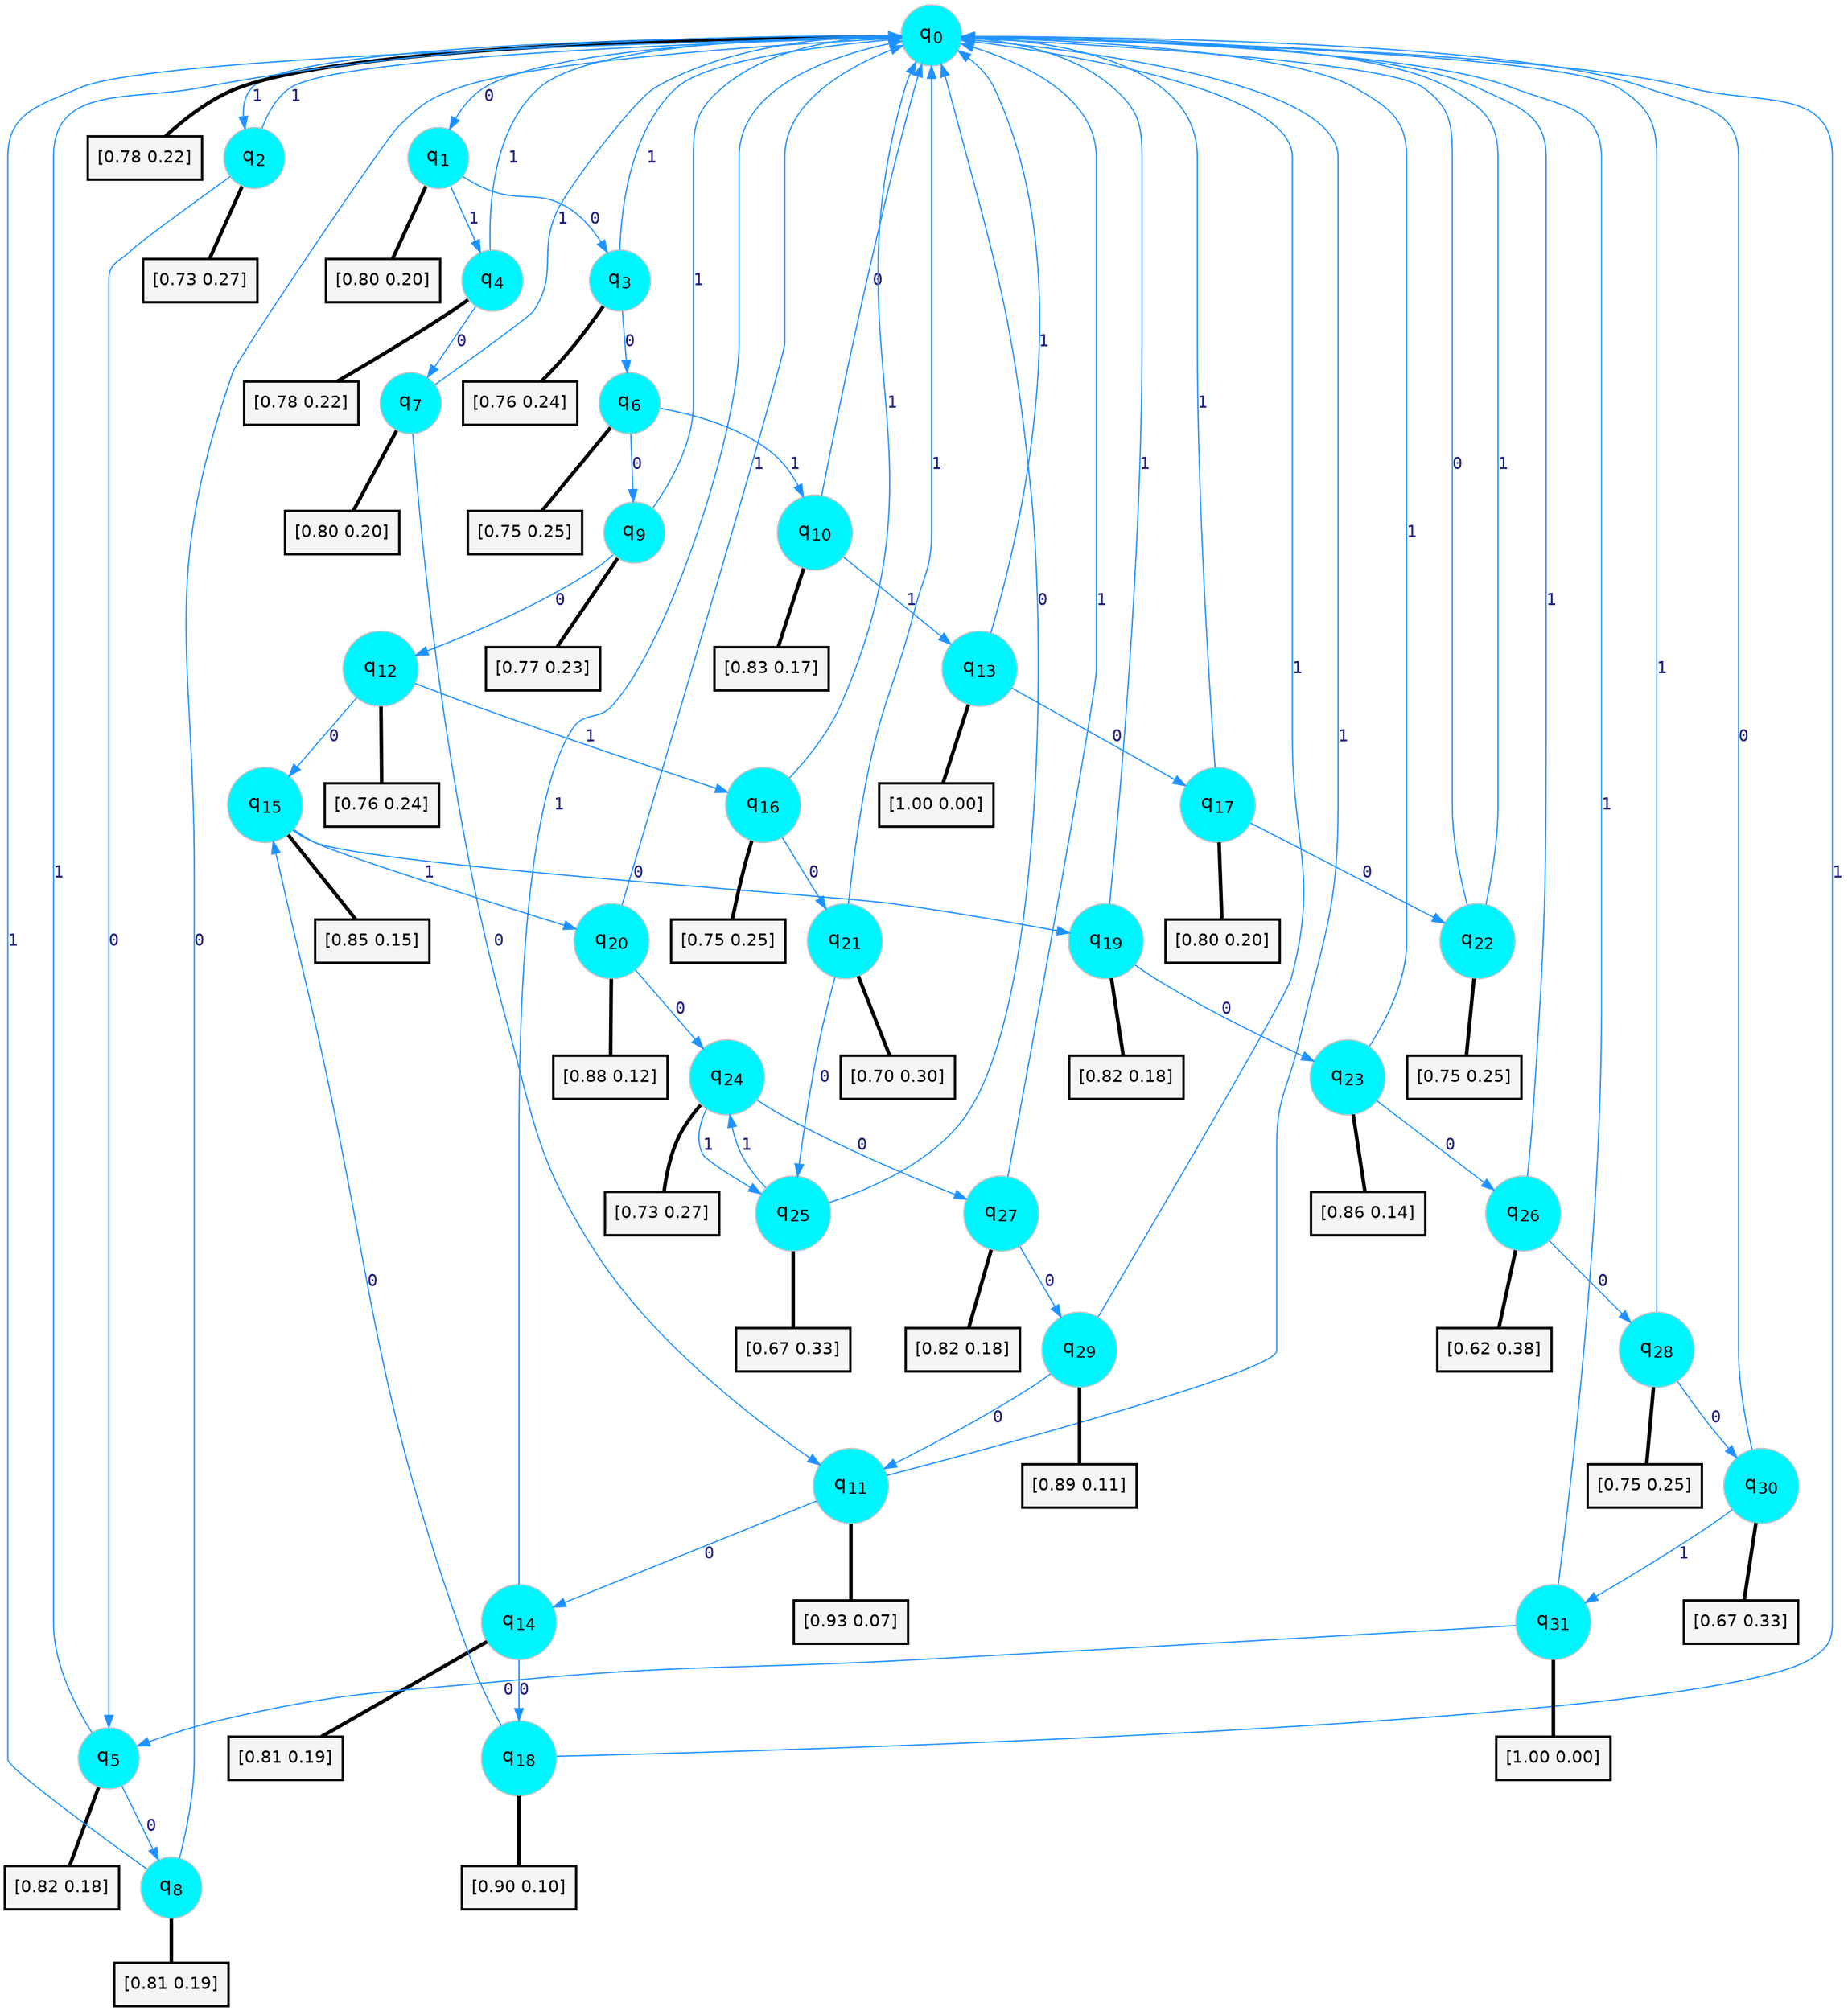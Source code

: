 digraph G {
graph [
bgcolor=transparent, dpi=300, rankdir=TD, size="40,25"];
node [
color=gray, fillcolor=turquoise1, fontcolor=black, fontname=Helvetica, fontsize=16, fontweight=bold, shape=circle, style=filled];
edge [
arrowsize=1, color=dodgerblue1, fontcolor=midnightblue, fontname=courier, fontweight=bold, penwidth=1, style=solid, weight=20];
0[label=<q<SUB>0</SUB>>];
1[label=<q<SUB>1</SUB>>];
2[label=<q<SUB>2</SUB>>];
3[label=<q<SUB>3</SUB>>];
4[label=<q<SUB>4</SUB>>];
5[label=<q<SUB>5</SUB>>];
6[label=<q<SUB>6</SUB>>];
7[label=<q<SUB>7</SUB>>];
8[label=<q<SUB>8</SUB>>];
9[label=<q<SUB>9</SUB>>];
10[label=<q<SUB>10</SUB>>];
11[label=<q<SUB>11</SUB>>];
12[label=<q<SUB>12</SUB>>];
13[label=<q<SUB>13</SUB>>];
14[label=<q<SUB>14</SUB>>];
15[label=<q<SUB>15</SUB>>];
16[label=<q<SUB>16</SUB>>];
17[label=<q<SUB>17</SUB>>];
18[label=<q<SUB>18</SUB>>];
19[label=<q<SUB>19</SUB>>];
20[label=<q<SUB>20</SUB>>];
21[label=<q<SUB>21</SUB>>];
22[label=<q<SUB>22</SUB>>];
23[label=<q<SUB>23</SUB>>];
24[label=<q<SUB>24</SUB>>];
25[label=<q<SUB>25</SUB>>];
26[label=<q<SUB>26</SUB>>];
27[label=<q<SUB>27</SUB>>];
28[label=<q<SUB>28</SUB>>];
29[label=<q<SUB>29</SUB>>];
30[label=<q<SUB>30</SUB>>];
31[label=<q<SUB>31</SUB>>];
32[label="[0.78 0.22]", shape=box,fontcolor=black, fontname=Helvetica, fontsize=14, penwidth=2, fillcolor=whitesmoke,color=black];
33[label="[0.80 0.20]", shape=box,fontcolor=black, fontname=Helvetica, fontsize=14, penwidth=2, fillcolor=whitesmoke,color=black];
34[label="[0.73 0.27]", shape=box,fontcolor=black, fontname=Helvetica, fontsize=14, penwidth=2, fillcolor=whitesmoke,color=black];
35[label="[0.76 0.24]", shape=box,fontcolor=black, fontname=Helvetica, fontsize=14, penwidth=2, fillcolor=whitesmoke,color=black];
36[label="[0.78 0.22]", shape=box,fontcolor=black, fontname=Helvetica, fontsize=14, penwidth=2, fillcolor=whitesmoke,color=black];
37[label="[0.82 0.18]", shape=box,fontcolor=black, fontname=Helvetica, fontsize=14, penwidth=2, fillcolor=whitesmoke,color=black];
38[label="[0.75 0.25]", shape=box,fontcolor=black, fontname=Helvetica, fontsize=14, penwidth=2, fillcolor=whitesmoke,color=black];
39[label="[0.80 0.20]", shape=box,fontcolor=black, fontname=Helvetica, fontsize=14, penwidth=2, fillcolor=whitesmoke,color=black];
40[label="[0.81 0.19]", shape=box,fontcolor=black, fontname=Helvetica, fontsize=14, penwidth=2, fillcolor=whitesmoke,color=black];
41[label="[0.77 0.23]", shape=box,fontcolor=black, fontname=Helvetica, fontsize=14, penwidth=2, fillcolor=whitesmoke,color=black];
42[label="[0.83 0.17]", shape=box,fontcolor=black, fontname=Helvetica, fontsize=14, penwidth=2, fillcolor=whitesmoke,color=black];
43[label="[0.93 0.07]", shape=box,fontcolor=black, fontname=Helvetica, fontsize=14, penwidth=2, fillcolor=whitesmoke,color=black];
44[label="[0.76 0.24]", shape=box,fontcolor=black, fontname=Helvetica, fontsize=14, penwidth=2, fillcolor=whitesmoke,color=black];
45[label="[1.00 0.00]", shape=box,fontcolor=black, fontname=Helvetica, fontsize=14, penwidth=2, fillcolor=whitesmoke,color=black];
46[label="[0.81 0.19]", shape=box,fontcolor=black, fontname=Helvetica, fontsize=14, penwidth=2, fillcolor=whitesmoke,color=black];
47[label="[0.85 0.15]", shape=box,fontcolor=black, fontname=Helvetica, fontsize=14, penwidth=2, fillcolor=whitesmoke,color=black];
48[label="[0.75 0.25]", shape=box,fontcolor=black, fontname=Helvetica, fontsize=14, penwidth=2, fillcolor=whitesmoke,color=black];
49[label="[0.80 0.20]", shape=box,fontcolor=black, fontname=Helvetica, fontsize=14, penwidth=2, fillcolor=whitesmoke,color=black];
50[label="[0.90 0.10]", shape=box,fontcolor=black, fontname=Helvetica, fontsize=14, penwidth=2, fillcolor=whitesmoke,color=black];
51[label="[0.82 0.18]", shape=box,fontcolor=black, fontname=Helvetica, fontsize=14, penwidth=2, fillcolor=whitesmoke,color=black];
52[label="[0.88 0.12]", shape=box,fontcolor=black, fontname=Helvetica, fontsize=14, penwidth=2, fillcolor=whitesmoke,color=black];
53[label="[0.70 0.30]", shape=box,fontcolor=black, fontname=Helvetica, fontsize=14, penwidth=2, fillcolor=whitesmoke,color=black];
54[label="[0.75 0.25]", shape=box,fontcolor=black, fontname=Helvetica, fontsize=14, penwidth=2, fillcolor=whitesmoke,color=black];
55[label="[0.86 0.14]", shape=box,fontcolor=black, fontname=Helvetica, fontsize=14, penwidth=2, fillcolor=whitesmoke,color=black];
56[label="[0.73 0.27]", shape=box,fontcolor=black, fontname=Helvetica, fontsize=14, penwidth=2, fillcolor=whitesmoke,color=black];
57[label="[0.67 0.33]", shape=box,fontcolor=black, fontname=Helvetica, fontsize=14, penwidth=2, fillcolor=whitesmoke,color=black];
58[label="[0.62 0.38]", shape=box,fontcolor=black, fontname=Helvetica, fontsize=14, penwidth=2, fillcolor=whitesmoke,color=black];
59[label="[0.82 0.18]", shape=box,fontcolor=black, fontname=Helvetica, fontsize=14, penwidth=2, fillcolor=whitesmoke,color=black];
60[label="[0.75 0.25]", shape=box,fontcolor=black, fontname=Helvetica, fontsize=14, penwidth=2, fillcolor=whitesmoke,color=black];
61[label="[0.89 0.11]", shape=box,fontcolor=black, fontname=Helvetica, fontsize=14, penwidth=2, fillcolor=whitesmoke,color=black];
62[label="[0.67 0.33]", shape=box,fontcolor=black, fontname=Helvetica, fontsize=14, penwidth=2, fillcolor=whitesmoke,color=black];
63[label="[1.00 0.00]", shape=box,fontcolor=black, fontname=Helvetica, fontsize=14, penwidth=2, fillcolor=whitesmoke,color=black];
0->1 [label=0];
0->2 [label=1];
0->32 [arrowhead=none, penwidth=3,color=black];
1->3 [label=0];
1->4 [label=1];
1->33 [arrowhead=none, penwidth=3,color=black];
2->5 [label=0];
2->0 [label=1];
2->34 [arrowhead=none, penwidth=3,color=black];
3->6 [label=0];
3->0 [label=1];
3->35 [arrowhead=none, penwidth=3,color=black];
4->7 [label=0];
4->0 [label=1];
4->36 [arrowhead=none, penwidth=3,color=black];
5->8 [label=0];
5->0 [label=1];
5->37 [arrowhead=none, penwidth=3,color=black];
6->9 [label=0];
6->10 [label=1];
6->38 [arrowhead=none, penwidth=3,color=black];
7->11 [label=0];
7->0 [label=1];
7->39 [arrowhead=none, penwidth=3,color=black];
8->0 [label=0];
8->0 [label=1];
8->40 [arrowhead=none, penwidth=3,color=black];
9->12 [label=0];
9->0 [label=1];
9->41 [arrowhead=none, penwidth=3,color=black];
10->0 [label=0];
10->13 [label=1];
10->42 [arrowhead=none, penwidth=3,color=black];
11->14 [label=0];
11->0 [label=1];
11->43 [arrowhead=none, penwidth=3,color=black];
12->15 [label=0];
12->16 [label=1];
12->44 [arrowhead=none, penwidth=3,color=black];
13->17 [label=0];
13->0 [label=1];
13->45 [arrowhead=none, penwidth=3,color=black];
14->18 [label=0];
14->0 [label=1];
14->46 [arrowhead=none, penwidth=3,color=black];
15->19 [label=0];
15->20 [label=1];
15->47 [arrowhead=none, penwidth=3,color=black];
16->21 [label=0];
16->0 [label=1];
16->48 [arrowhead=none, penwidth=3,color=black];
17->22 [label=0];
17->0 [label=1];
17->49 [arrowhead=none, penwidth=3,color=black];
18->15 [label=0];
18->0 [label=1];
18->50 [arrowhead=none, penwidth=3,color=black];
19->23 [label=0];
19->0 [label=1];
19->51 [arrowhead=none, penwidth=3,color=black];
20->24 [label=0];
20->0 [label=1];
20->52 [arrowhead=none, penwidth=3,color=black];
21->25 [label=0];
21->0 [label=1];
21->53 [arrowhead=none, penwidth=3,color=black];
22->0 [label=0];
22->0 [label=1];
22->54 [arrowhead=none, penwidth=3,color=black];
23->26 [label=0];
23->0 [label=1];
23->55 [arrowhead=none, penwidth=3,color=black];
24->27 [label=0];
24->25 [label=1];
24->56 [arrowhead=none, penwidth=3,color=black];
25->0 [label=0];
25->24 [label=1];
25->57 [arrowhead=none, penwidth=3,color=black];
26->28 [label=0];
26->0 [label=1];
26->58 [arrowhead=none, penwidth=3,color=black];
27->29 [label=0];
27->0 [label=1];
27->59 [arrowhead=none, penwidth=3,color=black];
28->30 [label=0];
28->0 [label=1];
28->60 [arrowhead=none, penwidth=3,color=black];
29->11 [label=0];
29->0 [label=1];
29->61 [arrowhead=none, penwidth=3,color=black];
30->0 [label=0];
30->31 [label=1];
30->62 [arrowhead=none, penwidth=3,color=black];
31->5 [label=0];
31->0 [label=1];
31->63 [arrowhead=none, penwidth=3,color=black];
}

